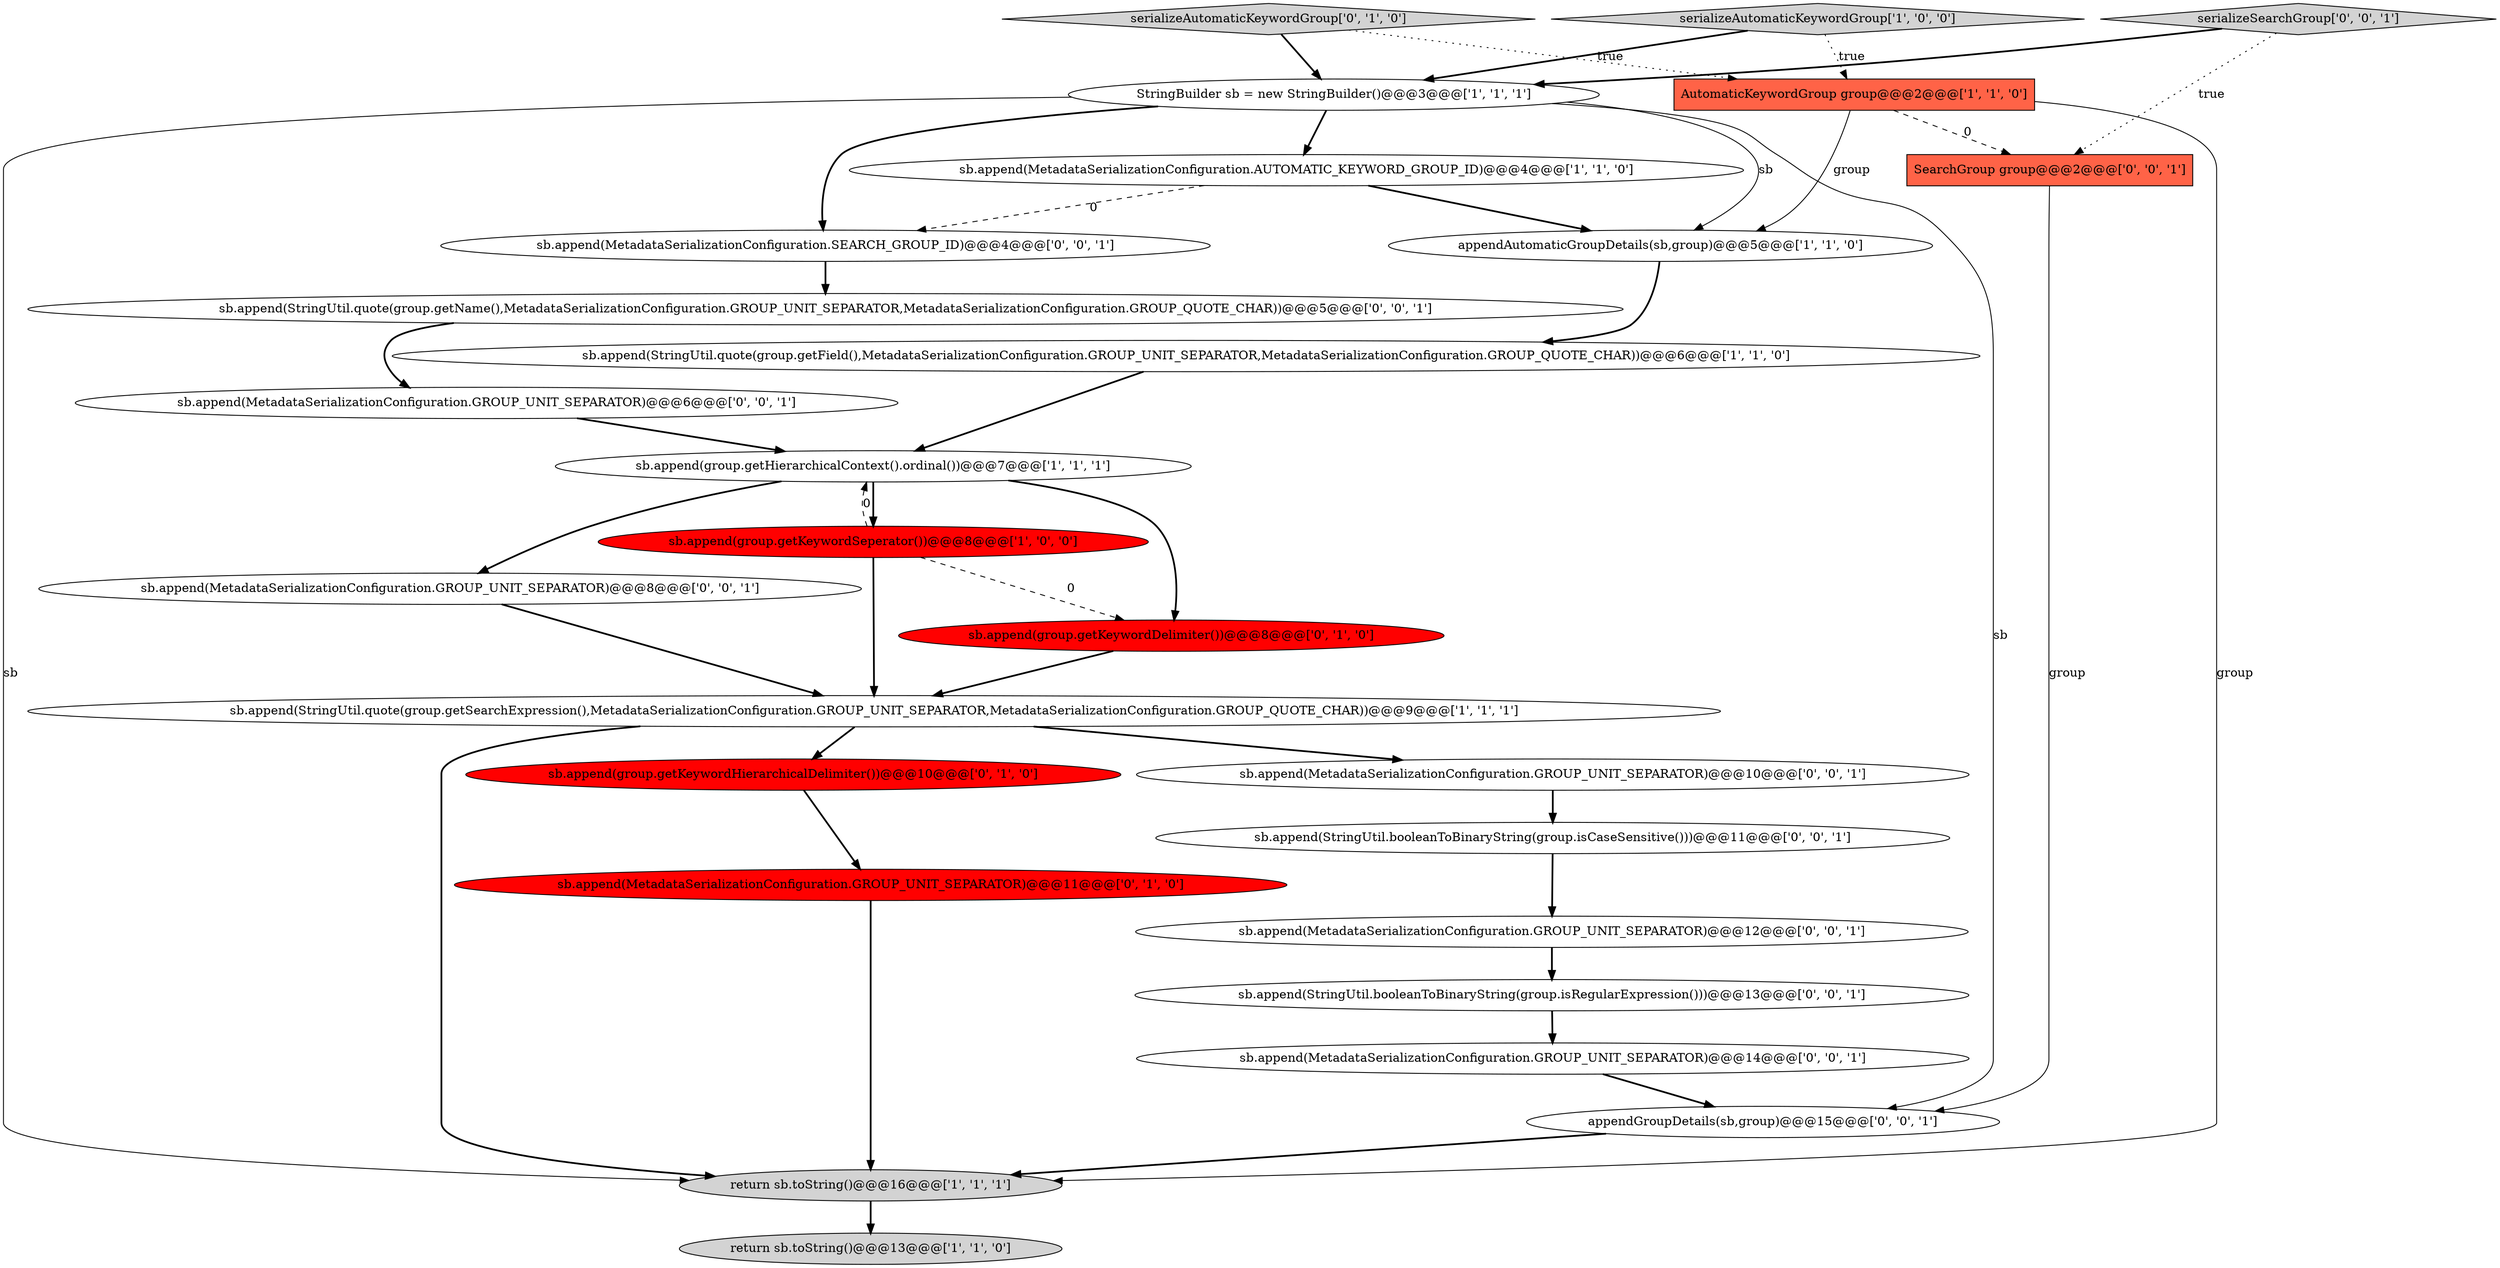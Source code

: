 digraph {
17 [style = filled, label = "SearchGroup group@@@2@@@['0', '0', '1']", fillcolor = tomato, shape = box image = "AAA0AAABBB3BBB"];
15 [style = filled, label = "serializeSearchGroup['0', '0', '1']", fillcolor = lightgray, shape = diamond image = "AAA0AAABBB3BBB"];
6 [style = filled, label = "sb.append(StringUtil.quote(group.getField(),MetadataSerializationConfiguration.GROUP_UNIT_SEPARATOR,MetadataSerializationConfiguration.GROUP_QUOTE_CHAR))@@@6@@@['1', '1', '0']", fillcolor = white, shape = ellipse image = "AAA0AAABBB1BBB"];
8 [style = filled, label = "return sb.toString()@@@13@@@['1', '1', '0']", fillcolor = lightgray, shape = ellipse image = "AAA0AAABBB1BBB"];
19 [style = filled, label = "sb.append(StringUtil.quote(group.getName(),MetadataSerializationConfiguration.GROUP_UNIT_SEPARATOR,MetadataSerializationConfiguration.GROUP_QUOTE_CHAR))@@@5@@@['0', '0', '1']", fillcolor = white, shape = ellipse image = "AAA0AAABBB3BBB"];
21 [style = filled, label = "sb.append(MetadataSerializationConfiguration.GROUP_UNIT_SEPARATOR)@@@14@@@['0', '0', '1']", fillcolor = white, shape = ellipse image = "AAA0AAABBB3BBB"];
18 [style = filled, label = "sb.append(MetadataSerializationConfiguration.GROUP_UNIT_SEPARATOR)@@@10@@@['0', '0', '1']", fillcolor = white, shape = ellipse image = "AAA0AAABBB3BBB"];
25 [style = filled, label = "sb.append(MetadataSerializationConfiguration.GROUP_UNIT_SEPARATOR)@@@12@@@['0', '0', '1']", fillcolor = white, shape = ellipse image = "AAA0AAABBB3BBB"];
4 [style = filled, label = "StringBuilder sb = new StringBuilder()@@@3@@@['1', '1', '1']", fillcolor = white, shape = ellipse image = "AAA0AAABBB1BBB"];
2 [style = filled, label = "return sb.toString()@@@16@@@['1', '1', '1']", fillcolor = lightgray, shape = ellipse image = "AAA0AAABBB1BBB"];
22 [style = filled, label = "appendGroupDetails(sb,group)@@@15@@@['0', '0', '1']", fillcolor = white, shape = ellipse image = "AAA0AAABBB3BBB"];
11 [style = filled, label = "sb.append(group.getKeywordHierarchicalDelimiter())@@@10@@@['0', '1', '0']", fillcolor = red, shape = ellipse image = "AAA1AAABBB2BBB"];
9 [style = filled, label = "sb.append(MetadataSerializationConfiguration.AUTOMATIC_KEYWORD_GROUP_ID)@@@4@@@['1', '1', '0']", fillcolor = white, shape = ellipse image = "AAA0AAABBB1BBB"];
7 [style = filled, label = "sb.append(group.getHierarchicalContext().ordinal())@@@7@@@['1', '1', '1']", fillcolor = white, shape = ellipse image = "AAA0AAABBB1BBB"];
16 [style = filled, label = "sb.append(StringUtil.booleanToBinaryString(group.isCaseSensitive()))@@@11@@@['0', '0', '1']", fillcolor = white, shape = ellipse image = "AAA0AAABBB3BBB"];
1 [style = filled, label = "serializeAutomaticKeywordGroup['1', '0', '0']", fillcolor = lightgray, shape = diamond image = "AAA0AAABBB1BBB"];
12 [style = filled, label = "sb.append(MetadataSerializationConfiguration.GROUP_UNIT_SEPARATOR)@@@11@@@['0', '1', '0']", fillcolor = red, shape = ellipse image = "AAA1AAABBB2BBB"];
5 [style = filled, label = "appendAutomaticGroupDetails(sb,group)@@@5@@@['1', '1', '0']", fillcolor = white, shape = ellipse image = "AAA0AAABBB1BBB"];
13 [style = filled, label = "serializeAutomaticKeywordGroup['0', '1', '0']", fillcolor = lightgray, shape = diamond image = "AAA0AAABBB2BBB"];
0 [style = filled, label = "sb.append(StringUtil.quote(group.getSearchExpression(),MetadataSerializationConfiguration.GROUP_UNIT_SEPARATOR,MetadataSerializationConfiguration.GROUP_QUOTE_CHAR))@@@9@@@['1', '1', '1']", fillcolor = white, shape = ellipse image = "AAA0AAABBB1BBB"];
3 [style = filled, label = "AutomaticKeywordGroup group@@@2@@@['1', '1', '0']", fillcolor = tomato, shape = box image = "AAA0AAABBB1BBB"];
24 [style = filled, label = "sb.append(StringUtil.booleanToBinaryString(group.isRegularExpression()))@@@13@@@['0', '0', '1']", fillcolor = white, shape = ellipse image = "AAA0AAABBB3BBB"];
20 [style = filled, label = "sb.append(MetadataSerializationConfiguration.GROUP_UNIT_SEPARATOR)@@@6@@@['0', '0', '1']", fillcolor = white, shape = ellipse image = "AAA0AAABBB3BBB"];
23 [style = filled, label = "sb.append(MetadataSerializationConfiguration.SEARCH_GROUP_ID)@@@4@@@['0', '0', '1']", fillcolor = white, shape = ellipse image = "AAA0AAABBB3BBB"];
10 [style = filled, label = "sb.append(group.getKeywordSeperator())@@@8@@@['1', '0', '0']", fillcolor = red, shape = ellipse image = "AAA1AAABBB1BBB"];
26 [style = filled, label = "sb.append(MetadataSerializationConfiguration.GROUP_UNIT_SEPARATOR)@@@8@@@['0', '0', '1']", fillcolor = white, shape = ellipse image = "AAA0AAABBB3BBB"];
14 [style = filled, label = "sb.append(group.getKeywordDelimiter())@@@8@@@['0', '1', '0']", fillcolor = red, shape = ellipse image = "AAA1AAABBB2BBB"];
4->9 [style = bold, label=""];
1->4 [style = bold, label=""];
4->22 [style = solid, label="sb"];
3->17 [style = dashed, label="0"];
22->2 [style = bold, label=""];
13->3 [style = dotted, label="true"];
7->10 [style = bold, label=""];
19->20 [style = bold, label=""];
0->2 [style = bold, label=""];
3->2 [style = solid, label="group"];
0->11 [style = bold, label=""];
16->25 [style = bold, label=""];
11->12 [style = bold, label=""];
9->23 [style = dashed, label="0"];
10->7 [style = dashed, label="0"];
7->14 [style = bold, label=""];
7->26 [style = bold, label=""];
1->3 [style = dotted, label="true"];
4->5 [style = solid, label="sb"];
15->17 [style = dotted, label="true"];
25->24 [style = bold, label=""];
12->2 [style = bold, label=""];
26->0 [style = bold, label=""];
5->6 [style = bold, label=""];
14->0 [style = bold, label=""];
24->21 [style = bold, label=""];
21->22 [style = bold, label=""];
23->19 [style = bold, label=""];
10->0 [style = bold, label=""];
4->2 [style = solid, label="sb"];
17->22 [style = solid, label="group"];
15->4 [style = bold, label=""];
9->5 [style = bold, label=""];
0->18 [style = bold, label=""];
3->5 [style = solid, label="group"];
20->7 [style = bold, label=""];
6->7 [style = bold, label=""];
10->14 [style = dashed, label="0"];
4->23 [style = bold, label=""];
2->8 [style = bold, label=""];
13->4 [style = bold, label=""];
18->16 [style = bold, label=""];
}
